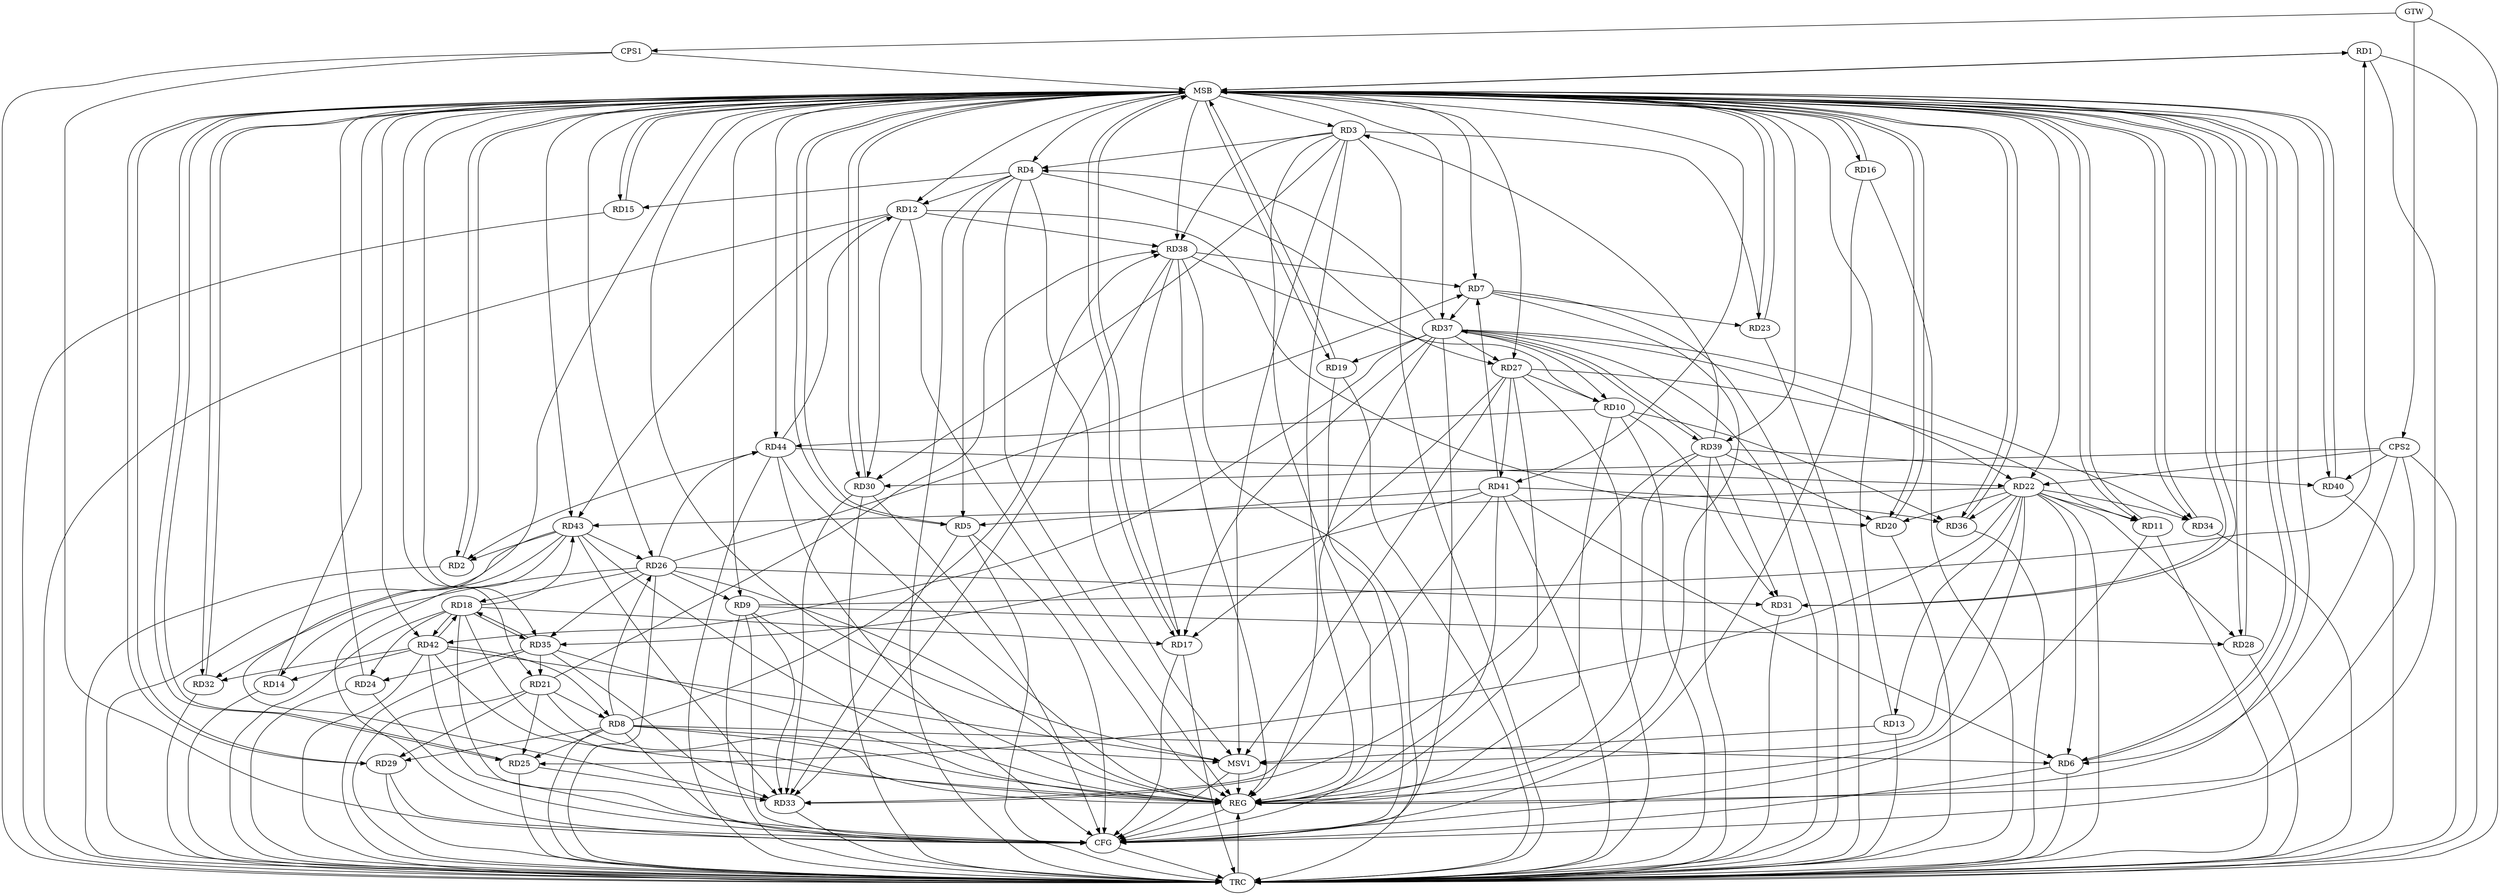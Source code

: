 strict digraph G {
  RD1 [ label="RD1" ];
  RD2 [ label="RD2" ];
  RD3 [ label="RD3" ];
  RD4 [ label="RD4" ];
  RD5 [ label="RD5" ];
  RD6 [ label="RD6" ];
  RD7 [ label="RD7" ];
  RD8 [ label="RD8" ];
  RD9 [ label="RD9" ];
  RD10 [ label="RD10" ];
  RD11 [ label="RD11" ];
  RD12 [ label="RD12" ];
  RD13 [ label="RD13" ];
  RD14 [ label="RD14" ];
  RD15 [ label="RD15" ];
  RD16 [ label="RD16" ];
  RD17 [ label="RD17" ];
  RD18 [ label="RD18" ];
  RD19 [ label="RD19" ];
  RD20 [ label="RD20" ];
  RD21 [ label="RD21" ];
  RD22 [ label="RD22" ];
  RD23 [ label="RD23" ];
  RD24 [ label="RD24" ];
  RD25 [ label="RD25" ];
  RD26 [ label="RD26" ];
  RD27 [ label="RD27" ];
  RD28 [ label="RD28" ];
  RD29 [ label="RD29" ];
  RD30 [ label="RD30" ];
  RD31 [ label="RD31" ];
  RD32 [ label="RD32" ];
  RD33 [ label="RD33" ];
  RD34 [ label="RD34" ];
  RD35 [ label="RD35" ];
  RD36 [ label="RD36" ];
  RD37 [ label="RD37" ];
  RD38 [ label="RD38" ];
  RD39 [ label="RD39" ];
  RD40 [ label="RD40" ];
  RD41 [ label="RD41" ];
  RD42 [ label="RD42" ];
  RD43 [ label="RD43" ];
  RD44 [ label="RD44" ];
  CPS1 [ label="CPS1" ];
  CPS2 [ label="CPS2" ];
  GTW [ label="GTW" ];
  REG [ label="REG" ];
  MSB [ label="MSB" ];
  CFG [ label="CFG" ];
  TRC [ label="TRC" ];
  MSV1 [ label="MSV1" ];
  RD9 -> RD1;
  RD43 -> RD2;
  RD44 -> RD2;
  RD3 -> RD4;
  RD3 -> RD23;
  RD3 -> RD30;
  RD3 -> RD38;
  RD39 -> RD3;
  RD4 -> RD5;
  RD4 -> RD12;
  RD4 -> RD15;
  RD4 -> RD27;
  RD37 -> RD4;
  RD41 -> RD5;
  RD8 -> RD6;
  RD22 -> RD6;
  RD41 -> RD6;
  RD7 -> RD23;
  RD26 -> RD7;
  RD7 -> RD37;
  RD38 -> RD7;
  RD41 -> RD7;
  RD21 -> RD8;
  RD8 -> RD25;
  RD8 -> RD26;
  RD8 -> RD29;
  RD8 -> RD38;
  RD42 -> RD8;
  RD26 -> RD9;
  RD9 -> RD28;
  RD27 -> RD10;
  RD10 -> RD31;
  RD10 -> RD36;
  RD37 -> RD10;
  RD38 -> RD10;
  RD10 -> RD44;
  RD22 -> RD11;
  RD27 -> RD11;
  RD12 -> RD20;
  RD12 -> RD30;
  RD12 -> RD38;
  RD12 -> RD43;
  RD44 -> RD12;
  RD22 -> RD13;
  RD26 -> RD14;
  RD42 -> RD14;
  RD18 -> RD17;
  RD27 -> RD17;
  RD37 -> RD17;
  RD38 -> RD17;
  RD18 -> RD24;
  RD26 -> RD18;
  RD18 -> RD35;
  RD35 -> RD18;
  RD18 -> RD42;
  RD42 -> RD18;
  RD18 -> RD43;
  RD37 -> RD19;
  RD22 -> RD20;
  RD39 -> RD20;
  RD21 -> RD25;
  RD21 -> RD29;
  RD35 -> RD21;
  RD21 -> RD38;
  RD22 -> RD25;
  RD22 -> RD28;
  RD22 -> RD34;
  RD22 -> RD36;
  RD37 -> RD22;
  RD22 -> RD43;
  RD44 -> RD22;
  RD35 -> RD24;
  RD26 -> RD31;
  RD26 -> RD35;
  RD43 -> RD26;
  RD26 -> RD44;
  RD37 -> RD27;
  RD27 -> RD41;
  RD39 -> RD31;
  RD42 -> RD32;
  RD43 -> RD32;
  RD37 -> RD34;
  RD41 -> RD35;
  RD41 -> RD36;
  RD37 -> RD39;
  RD39 -> RD37;
  RD37 -> RD42;
  RD39 -> RD40;
  CPS2 -> RD6;
  CPS2 -> RD22;
  CPS2 -> RD30;
  CPS2 -> RD40;
  GTW -> CPS1;
  GTW -> CPS2;
  RD3 -> REG;
  RD4 -> REG;
  RD7 -> REG;
  RD8 -> REG;
  RD9 -> REG;
  RD10 -> REG;
  RD12 -> REG;
  RD18 -> REG;
  RD21 -> REG;
  RD22 -> REG;
  RD26 -> REG;
  RD27 -> REG;
  RD35 -> REG;
  RD37 -> REG;
  RD38 -> REG;
  RD39 -> REG;
  RD41 -> REG;
  RD42 -> REG;
  RD43 -> REG;
  RD44 -> REG;
  CPS2 -> REG;
  RD1 -> MSB;
  MSB -> RD7;
  MSB -> RD9;
  MSB -> RD19;
  MSB -> RD22;
  MSB -> RD27;
  MSB -> RD29;
  MSB -> RD37;
  MSB -> REG;
  RD2 -> MSB;
  MSB -> RD38;
  MSB -> RD39;
  MSB -> RD40;
  RD5 -> MSB;
  MSB -> RD3;
  MSB -> RD20;
  MSB -> RD34;
  RD6 -> MSB;
  MSB -> RD2;
  MSB -> RD5;
  MSB -> RD42;
  RD11 -> MSB;
  MSB -> RD6;
  MSB -> RD21;
  RD13 -> MSB;
  MSB -> RD30;
  MSB -> RD36;
  RD14 -> MSB;
  MSB -> RD1;
  MSB -> RD17;
  MSB -> RD31;
  RD15 -> MSB;
  MSB -> RD35;
  RD16 -> MSB;
  MSB -> RD41;
  RD17 -> MSB;
  MSB -> RD43;
  RD19 -> MSB;
  MSB -> RD4;
  RD20 -> MSB;
  MSB -> RD26;
  RD23 -> MSB;
  RD24 -> MSB;
  MSB -> RD23;
  MSB -> RD32;
  RD25 -> MSB;
  MSB -> RD44;
  RD28 -> MSB;
  RD29 -> MSB;
  MSB -> RD16;
  MSB -> RD28;
  RD30 -> MSB;
  RD31 -> MSB;
  RD32 -> MSB;
  RD33 -> MSB;
  MSB -> RD15;
  RD34 -> MSB;
  MSB -> RD25;
  RD36 -> MSB;
  MSB -> RD11;
  RD40 -> MSB;
  MSB -> RD12;
  CPS1 -> MSB;
  CPS1 -> CFG;
  RD5 -> CFG;
  RD1 -> CFG;
  RD37 -> CFG;
  RD29 -> CFG;
  RD30 -> CFG;
  RD16 -> CFG;
  RD18 -> CFG;
  RD8 -> CFG;
  RD9 -> CFG;
  RD19 -> CFG;
  RD17 -> CFG;
  RD24 -> CFG;
  RD44 -> CFG;
  RD6 -> CFG;
  RD3 -> CFG;
  RD43 -> CFG;
  RD11 -> CFG;
  RD42 -> CFG;
  REG -> CFG;
  RD1 -> TRC;
  RD2 -> TRC;
  RD3 -> TRC;
  RD4 -> TRC;
  RD5 -> TRC;
  RD6 -> TRC;
  RD7 -> TRC;
  RD8 -> TRC;
  RD9 -> TRC;
  RD10 -> TRC;
  RD11 -> TRC;
  RD12 -> TRC;
  RD13 -> TRC;
  RD14 -> TRC;
  RD15 -> TRC;
  RD16 -> TRC;
  RD17 -> TRC;
  RD18 -> TRC;
  RD19 -> TRC;
  RD20 -> TRC;
  RD21 -> TRC;
  RD22 -> TRC;
  RD23 -> TRC;
  RD24 -> TRC;
  RD25 -> TRC;
  RD26 -> TRC;
  RD27 -> TRC;
  RD28 -> TRC;
  RD29 -> TRC;
  RD30 -> TRC;
  RD31 -> TRC;
  RD32 -> TRC;
  RD33 -> TRC;
  RD34 -> TRC;
  RD35 -> TRC;
  RD36 -> TRC;
  RD37 -> TRC;
  RD38 -> TRC;
  RD39 -> TRC;
  RD40 -> TRC;
  RD41 -> TRC;
  RD42 -> TRC;
  RD43 -> TRC;
  RD44 -> TRC;
  CPS1 -> TRC;
  CPS2 -> TRC;
  GTW -> TRC;
  CFG -> TRC;
  TRC -> REG;
  RD38 -> RD33;
  RD39 -> RD33;
  RD41 -> RD33;
  RD25 -> RD33;
  RD5 -> RD33;
  RD43 -> RD33;
  RD35 -> RD33;
  RD9 -> RD33;
  RD30 -> RD33;
  RD3 -> MSV1;
  RD4 -> MSV1;
  RD8 -> MSV1;
  RD22 -> MSV1;
  RD27 -> MSV1;
  RD42 -> MSV1;
  MSB -> MSV1;
  RD13 -> MSV1;
  MSV1 -> REG;
  MSV1 -> CFG;
}
